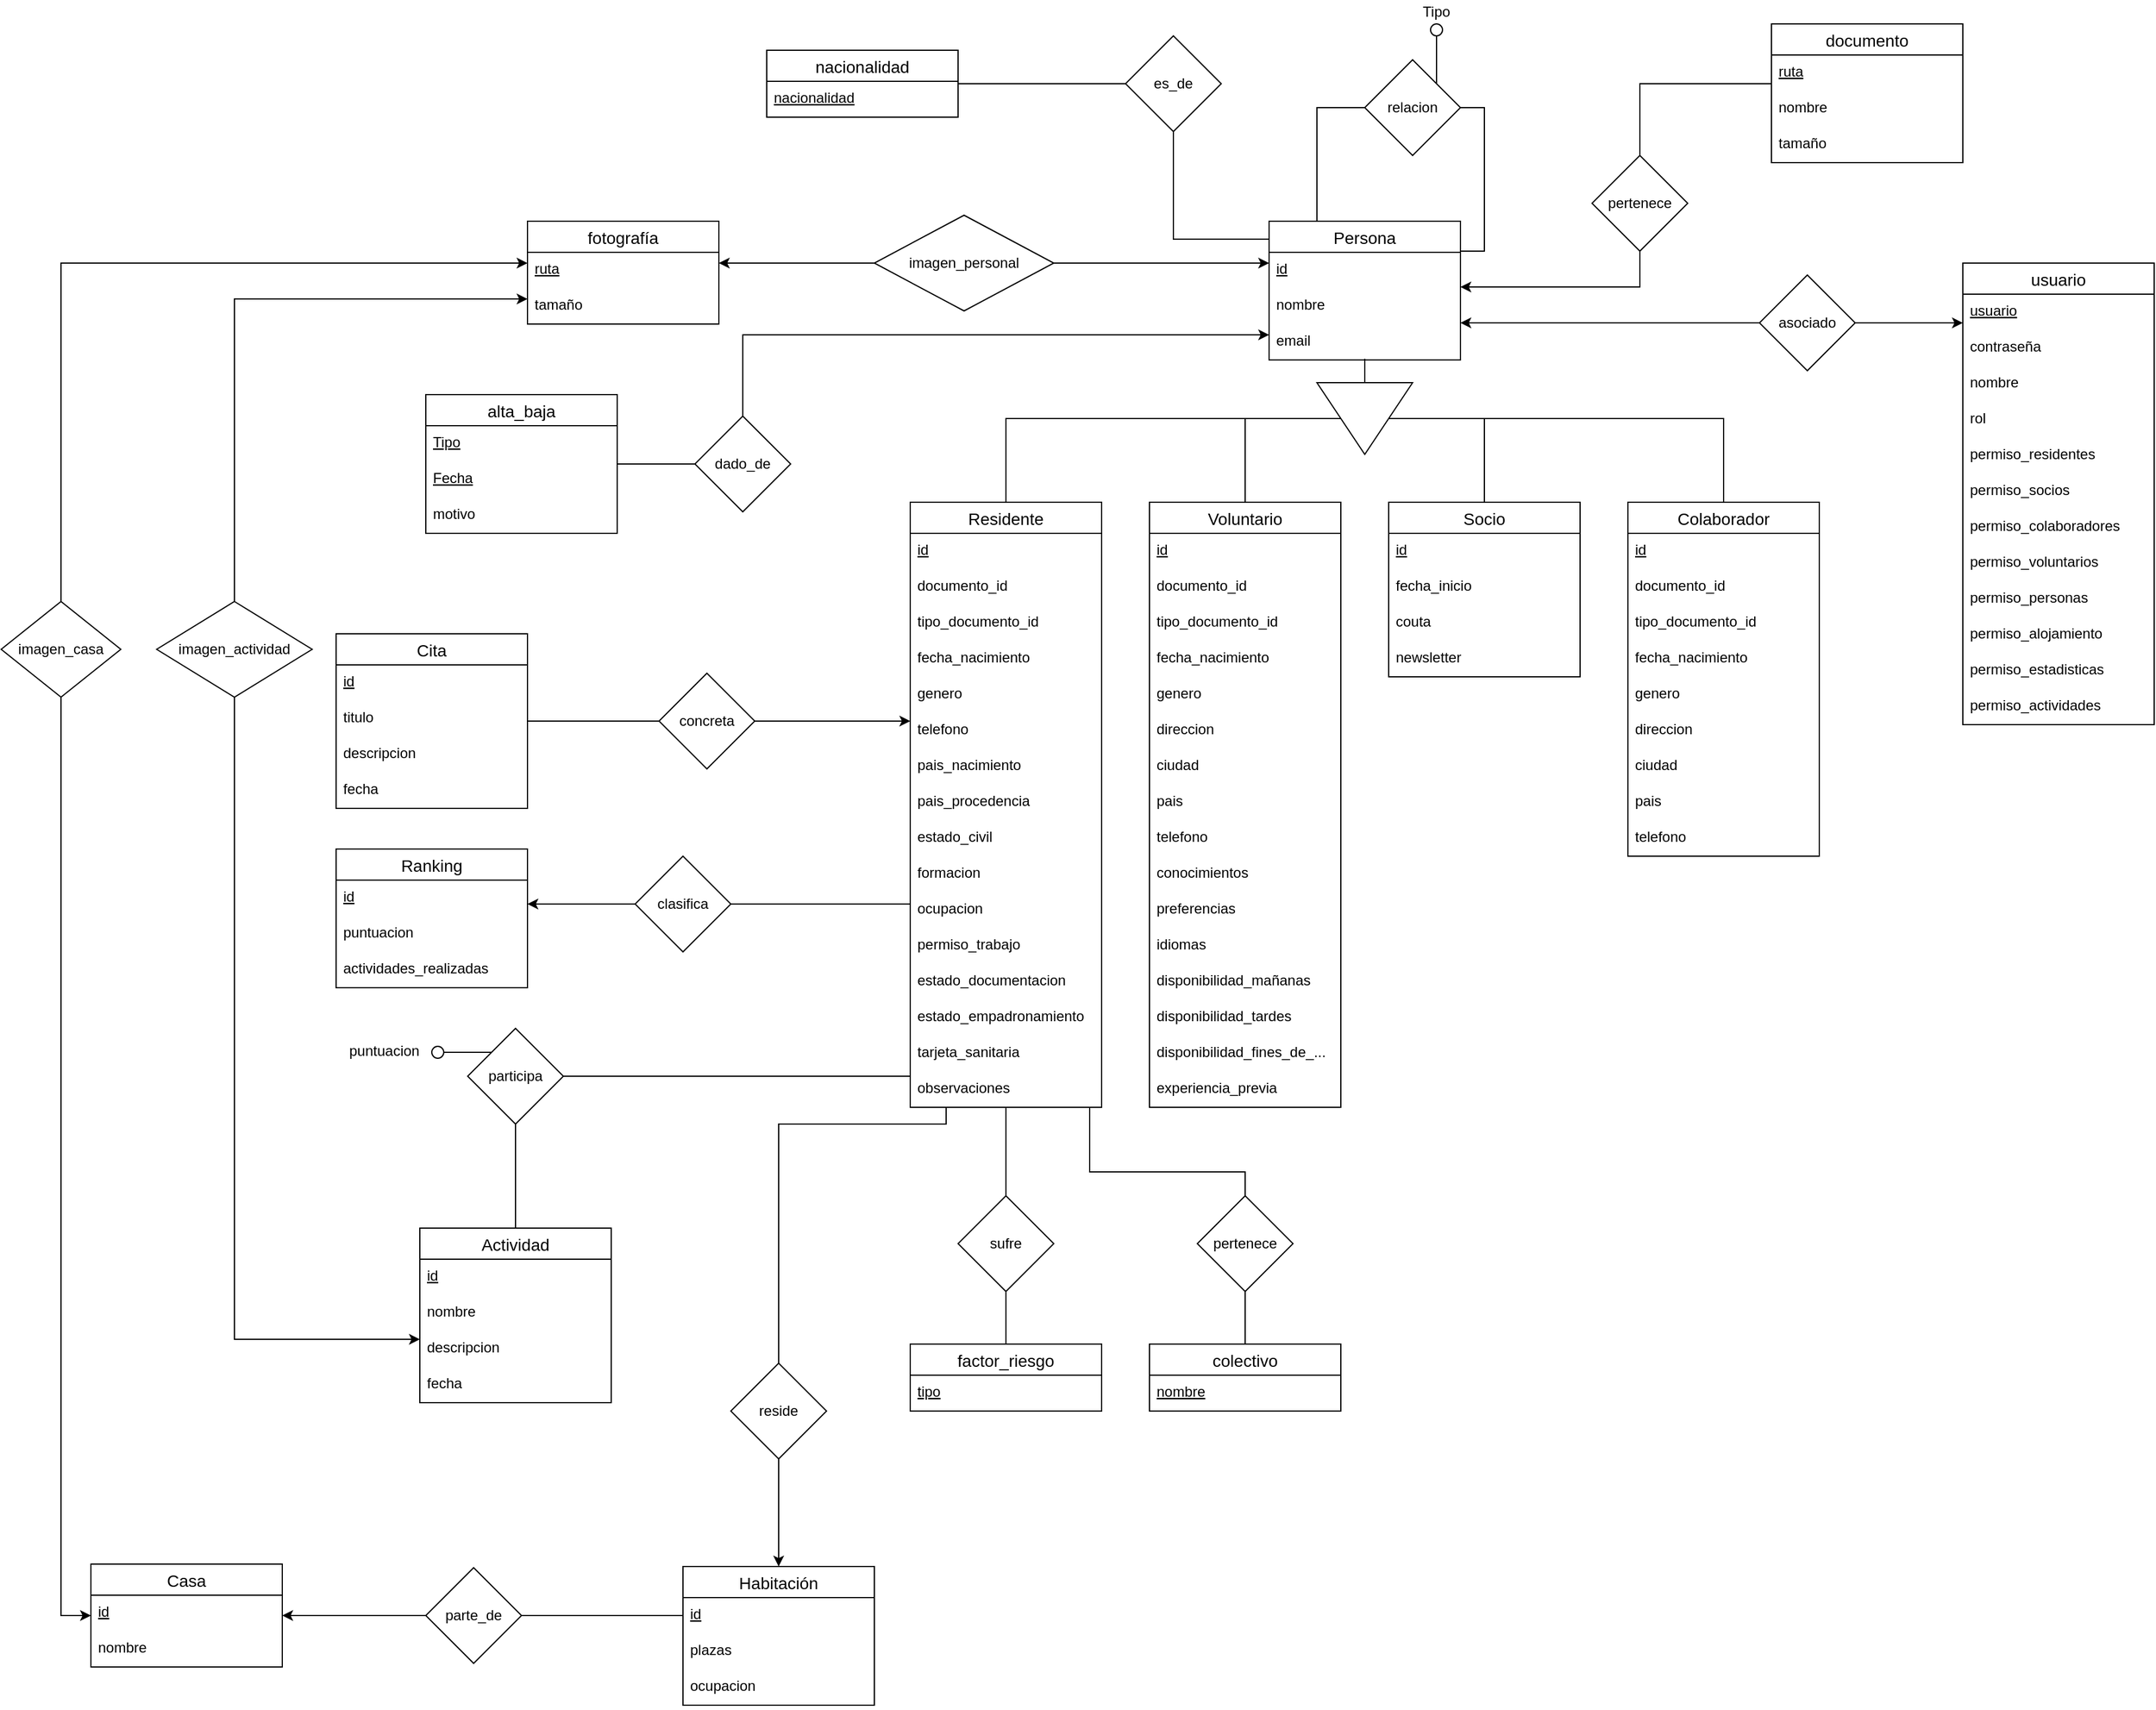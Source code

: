 <mxfile>
    <diagram id="R2lEEEUBdFMjLlhIrx00" name="Page-1">
        <mxGraphModel dx="1670" dy="1648" grid="1" gridSize="10" guides="1" tooltips="1" connect="1" arrows="1" fold="1" page="1" pageScale="1" pageWidth="850" pageHeight="1100" math="0" shadow="0" extFonts="Permanent Marker^https://fonts.googleapis.com/css?family=Permanent+Marker">
            <root>
                <mxCell id="0"/>
                <mxCell id="1" parent="0"/>
                <mxCell id="RTzOuYfyrBg2ibAIZVm3-22" style="edgeStyle=orthogonalEdgeStyle;rounded=0;orthogonalLoop=1;jettySize=auto;html=1;endArrow=none;endFill=0;startArrow=classic;startFill=1;" parent="1" source="FFf9qLooeu-6CMNKy_Iy-1" target="RTzOuYfyrBg2ibAIZVm3-21" edge="1">
                    <mxGeometry relative="1" as="geometry">
                        <Array as="points">
                            <mxPoint x="660" y="190"/>
                            <mxPoint x="660" y="190"/>
                        </Array>
                    </mxGeometry>
                </mxCell>
                <mxCell id="FFf9qLooeu-6CMNKy_Iy-1" value="Persona" style="swimlane;fontStyle=0;childLayout=stackLayout;horizontal=1;startSize=26;horizontalStack=0;resizeParent=1;resizeParentMax=0;resizeLast=0;collapsible=1;marginBottom=0;align=center;fontSize=14;" parent="1" vertex="1">
                    <mxGeometry x="400" y="105" width="160" height="116" as="geometry"/>
                </mxCell>
                <mxCell id="FFf9qLooeu-6CMNKy_Iy-3" value="id" style="text;strokeColor=none;fillColor=none;spacingLeft=4;spacingRight=4;overflow=hidden;rotatable=0;points=[[0,0.5],[1,0.5]];portConstraint=eastwest;fontSize=12;fontStyle=4" parent="FFf9qLooeu-6CMNKy_Iy-1" vertex="1">
                    <mxGeometry y="26" width="160" height="30" as="geometry"/>
                </mxCell>
                <mxCell id="FFf9qLooeu-6CMNKy_Iy-4" value="nombre" style="text;strokeColor=none;fillColor=none;spacingLeft=4;spacingRight=4;overflow=hidden;rotatable=0;points=[[0,0.5],[1,0.5]];portConstraint=eastwest;fontSize=12;" parent="FFf9qLooeu-6CMNKy_Iy-1" vertex="1">
                    <mxGeometry y="56" width="160" height="30" as="geometry"/>
                </mxCell>
                <mxCell id="O4gCh91EaSXW-Slrrqmf-2" value="email" style="text;strokeColor=none;fillColor=none;spacingLeft=4;spacingRight=4;overflow=hidden;rotatable=0;points=[[0,0.5],[1,0.5]];portConstraint=eastwest;fontSize=12;" parent="FFf9qLooeu-6CMNKy_Iy-1" vertex="1">
                    <mxGeometry y="86" width="160" height="30" as="geometry"/>
                </mxCell>
                <mxCell id="FFf9qLooeu-6CMNKy_Iy-5" value="Voluntario" style="swimlane;fontStyle=0;childLayout=stackLayout;horizontal=1;startSize=26;horizontalStack=0;resizeParent=1;resizeParentMax=0;resizeLast=0;collapsible=1;marginBottom=0;align=center;fontSize=14;" parent="1" vertex="1">
                    <mxGeometry x="300" y="340" width="160" height="506" as="geometry"/>
                </mxCell>
                <mxCell id="FFf9qLooeu-6CMNKy_Iy-6" value="id" style="text;strokeColor=none;fillColor=none;spacingLeft=4;spacingRight=4;overflow=hidden;rotatable=0;points=[[0,0.5],[1,0.5]];portConstraint=eastwest;fontSize=12;fontStyle=4" parent="FFf9qLooeu-6CMNKy_Iy-5" vertex="1">
                    <mxGeometry y="26" width="160" height="30" as="geometry"/>
                </mxCell>
                <mxCell id="FFf9qLooeu-6CMNKy_Iy-7" value="documento_id" style="text;strokeColor=none;fillColor=none;spacingLeft=4;spacingRight=4;overflow=hidden;rotatable=0;points=[[0,0.5],[1,0.5]];portConstraint=eastwest;fontSize=12;" parent="FFf9qLooeu-6CMNKy_Iy-5" vertex="1">
                    <mxGeometry y="56" width="160" height="30" as="geometry"/>
                </mxCell>
                <mxCell id="O4gCh91EaSXW-Slrrqmf-4" value="tipo_documento_id" style="text;strokeColor=none;fillColor=none;spacingLeft=4;spacingRight=4;overflow=hidden;rotatable=0;points=[[0,0.5],[1,0.5]];portConstraint=eastwest;fontSize=12;" parent="FFf9qLooeu-6CMNKy_Iy-5" vertex="1">
                    <mxGeometry y="86" width="160" height="30" as="geometry"/>
                </mxCell>
                <mxCell id="O4gCh91EaSXW-Slrrqmf-84" value="fecha_nacimiento" style="text;strokeColor=none;fillColor=none;spacingLeft=4;spacingRight=4;overflow=hidden;rotatable=0;points=[[0,0.5],[1,0.5]];portConstraint=eastwest;fontSize=12;" parent="FFf9qLooeu-6CMNKy_Iy-5" vertex="1">
                    <mxGeometry y="116" width="160" height="30" as="geometry"/>
                </mxCell>
                <mxCell id="O4gCh91EaSXW-Slrrqmf-85" value="genero" style="text;strokeColor=none;fillColor=none;spacingLeft=4;spacingRight=4;overflow=hidden;rotatable=0;points=[[0,0.5],[1,0.5]];portConstraint=eastwest;fontSize=12;" parent="FFf9qLooeu-6CMNKy_Iy-5" vertex="1">
                    <mxGeometry y="146" width="160" height="30" as="geometry"/>
                </mxCell>
                <mxCell id="O4gCh91EaSXW-Slrrqmf-92" value="direccion" style="text;strokeColor=none;fillColor=none;spacingLeft=4;spacingRight=4;overflow=hidden;rotatable=0;points=[[0,0.5],[1,0.5]];portConstraint=eastwest;fontSize=12;" parent="FFf9qLooeu-6CMNKy_Iy-5" vertex="1">
                    <mxGeometry y="176" width="160" height="30" as="geometry"/>
                </mxCell>
                <mxCell id="O4gCh91EaSXW-Slrrqmf-93" value="ciudad" style="text;strokeColor=none;fillColor=none;spacingLeft=4;spacingRight=4;overflow=hidden;rotatable=0;points=[[0,0.5],[1,0.5]];portConstraint=eastwest;fontSize=12;" parent="FFf9qLooeu-6CMNKy_Iy-5" vertex="1">
                    <mxGeometry y="206" width="160" height="30" as="geometry"/>
                </mxCell>
                <mxCell id="O4gCh91EaSXW-Slrrqmf-94" value="pais" style="text;strokeColor=none;fillColor=none;spacingLeft=4;spacingRight=4;overflow=hidden;rotatable=0;points=[[0,0.5],[1,0.5]];portConstraint=eastwest;fontSize=12;" parent="FFf9qLooeu-6CMNKy_Iy-5" vertex="1">
                    <mxGeometry y="236" width="160" height="30" as="geometry"/>
                </mxCell>
                <mxCell id="O4gCh91EaSXW-Slrrqmf-96" value="telefono" style="text;strokeColor=none;fillColor=none;spacingLeft=4;spacingRight=4;overflow=hidden;rotatable=0;points=[[0,0.5],[1,0.5]];portConstraint=eastwest;fontSize=12;" parent="FFf9qLooeu-6CMNKy_Iy-5" vertex="1">
                    <mxGeometry y="266" width="160" height="30" as="geometry"/>
                </mxCell>
                <mxCell id="O4gCh91EaSXW-Slrrqmf-97" value="conocimientos" style="text;strokeColor=none;fillColor=none;spacingLeft=4;spacingRight=4;overflow=hidden;rotatable=0;points=[[0,0.5],[1,0.5]];portConstraint=eastwest;fontSize=12;" parent="FFf9qLooeu-6CMNKy_Iy-5" vertex="1">
                    <mxGeometry y="296" width="160" height="30" as="geometry"/>
                </mxCell>
                <mxCell id="O4gCh91EaSXW-Slrrqmf-98" value="preferencias" style="text;strokeColor=none;fillColor=none;spacingLeft=4;spacingRight=4;overflow=hidden;rotatable=0;points=[[0,0.5],[1,0.5]];portConstraint=eastwest;fontSize=12;" parent="FFf9qLooeu-6CMNKy_Iy-5" vertex="1">
                    <mxGeometry y="326" width="160" height="30" as="geometry"/>
                </mxCell>
                <mxCell id="O4gCh91EaSXW-Slrrqmf-99" value="idiomas" style="text;strokeColor=none;fillColor=none;spacingLeft=4;spacingRight=4;overflow=hidden;rotatable=0;points=[[0,0.5],[1,0.5]];portConstraint=eastwest;fontSize=12;" parent="FFf9qLooeu-6CMNKy_Iy-5" vertex="1">
                    <mxGeometry y="356" width="160" height="30" as="geometry"/>
                </mxCell>
                <mxCell id="O4gCh91EaSXW-Slrrqmf-100" value="disponibilidad_mañanas" style="text;strokeColor=none;fillColor=none;spacingLeft=4;spacingRight=4;overflow=hidden;rotatable=0;points=[[0,0.5],[1,0.5]];portConstraint=eastwest;fontSize=12;" parent="FFf9qLooeu-6CMNKy_Iy-5" vertex="1">
                    <mxGeometry y="386" width="160" height="30" as="geometry"/>
                </mxCell>
                <mxCell id="O4gCh91EaSXW-Slrrqmf-102" value="disponibilidad_tardes" style="text;strokeColor=none;fillColor=none;spacingLeft=4;spacingRight=4;overflow=hidden;rotatable=0;points=[[0,0.5],[1,0.5]];portConstraint=eastwest;fontSize=12;" parent="FFf9qLooeu-6CMNKy_Iy-5" vertex="1">
                    <mxGeometry y="416" width="160" height="30" as="geometry"/>
                </mxCell>
                <mxCell id="O4gCh91EaSXW-Slrrqmf-103" value="disponibilidad_fines_de_..." style="text;strokeColor=none;fillColor=none;spacingLeft=4;spacingRight=4;overflow=hidden;rotatable=0;points=[[0,0.5],[1,0.5]];portConstraint=eastwest;fontSize=12;" parent="FFf9qLooeu-6CMNKy_Iy-5" vertex="1">
                    <mxGeometry y="446" width="160" height="30" as="geometry"/>
                </mxCell>
                <mxCell id="O4gCh91EaSXW-Slrrqmf-114" value="experiencia_previa" style="text;strokeColor=none;fillColor=none;spacingLeft=4;spacingRight=4;overflow=hidden;rotatable=0;points=[[0,0.5],[1,0.5]];portConstraint=eastwest;fontSize=12;" parent="FFf9qLooeu-6CMNKy_Iy-5" vertex="1">
                    <mxGeometry y="476" width="160" height="30" as="geometry"/>
                </mxCell>
                <mxCell id="FFf9qLooeu-6CMNKy_Iy-8" value="Socio" style="swimlane;fontStyle=0;childLayout=stackLayout;horizontal=1;startSize=26;horizontalStack=0;resizeParent=1;resizeParentMax=0;resizeLast=0;collapsible=1;marginBottom=0;align=center;fontSize=14;" parent="1" vertex="1">
                    <mxGeometry x="500" y="340" width="160" height="146" as="geometry"/>
                </mxCell>
                <mxCell id="FFf9qLooeu-6CMNKy_Iy-10" value="id" style="text;strokeColor=none;fillColor=none;spacingLeft=4;spacingRight=4;overflow=hidden;rotatable=0;points=[[0,0.5],[1,0.5]];portConstraint=eastwest;fontSize=12;fontStyle=4" parent="FFf9qLooeu-6CMNKy_Iy-8" vertex="1">
                    <mxGeometry y="26" width="160" height="30" as="geometry"/>
                </mxCell>
                <mxCell id="O4gCh91EaSXW-Slrrqmf-115" value="fecha_inicio" style="text;strokeColor=none;fillColor=none;spacingLeft=4;spacingRight=4;overflow=hidden;rotatable=0;points=[[0,0.5],[1,0.5]];portConstraint=eastwest;fontSize=12;" parent="FFf9qLooeu-6CMNKy_Iy-8" vertex="1">
                    <mxGeometry y="56" width="160" height="30" as="geometry"/>
                </mxCell>
                <mxCell id="O4gCh91EaSXW-Slrrqmf-116" value="couta" style="text;strokeColor=none;fillColor=none;spacingLeft=4;spacingRight=4;overflow=hidden;rotatable=0;points=[[0,0.5],[1,0.5]];portConstraint=eastwest;fontSize=12;" parent="FFf9qLooeu-6CMNKy_Iy-8" vertex="1">
                    <mxGeometry y="86" width="160" height="30" as="geometry"/>
                </mxCell>
                <mxCell id="O4gCh91EaSXW-Slrrqmf-117" value="newsletter" style="text;strokeColor=none;fillColor=none;spacingLeft=4;spacingRight=4;overflow=hidden;rotatable=0;points=[[0,0.5],[1,0.5]];portConstraint=eastwest;fontSize=12;" parent="FFf9qLooeu-6CMNKy_Iy-8" vertex="1">
                    <mxGeometry y="116" width="160" height="30" as="geometry"/>
                </mxCell>
                <mxCell id="FFf9qLooeu-6CMNKy_Iy-11" value="Colaborador" style="swimlane;fontStyle=0;childLayout=stackLayout;horizontal=1;startSize=26;horizontalStack=0;resizeParent=1;resizeParentMax=0;resizeLast=0;collapsible=1;marginBottom=0;align=center;fontSize=14;" parent="1" vertex="1">
                    <mxGeometry x="700" y="340" width="160" height="296" as="geometry"/>
                </mxCell>
                <mxCell id="FFf9qLooeu-6CMNKy_Iy-13" value="id" style="text;strokeColor=none;fillColor=none;spacingLeft=4;spacingRight=4;overflow=hidden;rotatable=0;points=[[0,0.5],[1,0.5]];portConstraint=eastwest;fontSize=12;fontStyle=4" parent="FFf9qLooeu-6CMNKy_Iy-11" vertex="1">
                    <mxGeometry y="26" width="160" height="30" as="geometry"/>
                </mxCell>
                <mxCell id="O4gCh91EaSXW-Slrrqmf-7" value="documento_id" style="text;strokeColor=none;fillColor=none;spacingLeft=4;spacingRight=4;overflow=hidden;rotatable=0;points=[[0,0.5],[1,0.5]];portConstraint=eastwest;fontSize=12;" parent="FFf9qLooeu-6CMNKy_Iy-11" vertex="1">
                    <mxGeometry y="56" width="160" height="30" as="geometry"/>
                </mxCell>
                <mxCell id="O4gCh91EaSXW-Slrrqmf-8" value="tipo_documento_id" style="text;strokeColor=none;fillColor=none;spacingLeft=4;spacingRight=4;overflow=hidden;rotatable=0;points=[[0,0.5],[1,0.5]];portConstraint=eastwest;fontSize=12;" parent="FFf9qLooeu-6CMNKy_Iy-11" vertex="1">
                    <mxGeometry y="86" width="160" height="30" as="geometry"/>
                </mxCell>
                <mxCell id="O4gCh91EaSXW-Slrrqmf-121" value="fecha_nacimiento" style="text;strokeColor=none;fillColor=none;spacingLeft=4;spacingRight=4;overflow=hidden;rotatable=0;points=[[0,0.5],[1,0.5]];portConstraint=eastwest;fontSize=12;" parent="FFf9qLooeu-6CMNKy_Iy-11" vertex="1">
                    <mxGeometry y="116" width="160" height="30" as="geometry"/>
                </mxCell>
                <mxCell id="O4gCh91EaSXW-Slrrqmf-122" value="genero" style="text;strokeColor=none;fillColor=none;spacingLeft=4;spacingRight=4;overflow=hidden;rotatable=0;points=[[0,0.5],[1,0.5]];portConstraint=eastwest;fontSize=12;" parent="FFf9qLooeu-6CMNKy_Iy-11" vertex="1">
                    <mxGeometry y="146" width="160" height="30" as="geometry"/>
                </mxCell>
                <mxCell id="O4gCh91EaSXW-Slrrqmf-123" value="direccion" style="text;strokeColor=none;fillColor=none;spacingLeft=4;spacingRight=4;overflow=hidden;rotatable=0;points=[[0,0.5],[1,0.5]];portConstraint=eastwest;fontSize=12;" parent="FFf9qLooeu-6CMNKy_Iy-11" vertex="1">
                    <mxGeometry y="176" width="160" height="30" as="geometry"/>
                </mxCell>
                <mxCell id="O4gCh91EaSXW-Slrrqmf-124" value="ciudad" style="text;strokeColor=none;fillColor=none;spacingLeft=4;spacingRight=4;overflow=hidden;rotatable=0;points=[[0,0.5],[1,0.5]];portConstraint=eastwest;fontSize=12;" parent="FFf9qLooeu-6CMNKy_Iy-11" vertex="1">
                    <mxGeometry y="206" width="160" height="30" as="geometry"/>
                </mxCell>
                <mxCell id="O4gCh91EaSXW-Slrrqmf-125" value="pais" style="text;strokeColor=none;fillColor=none;spacingLeft=4;spacingRight=4;overflow=hidden;rotatable=0;points=[[0,0.5],[1,0.5]];portConstraint=eastwest;fontSize=12;" parent="FFf9qLooeu-6CMNKy_Iy-11" vertex="1">
                    <mxGeometry y="236" width="160" height="30" as="geometry"/>
                </mxCell>
                <mxCell id="O4gCh91EaSXW-Slrrqmf-127" value="telefono" style="text;strokeColor=none;fillColor=none;spacingLeft=4;spacingRight=4;overflow=hidden;rotatable=0;points=[[0,0.5],[1,0.5]];portConstraint=eastwest;fontSize=12;" parent="FFf9qLooeu-6CMNKy_Iy-11" vertex="1">
                    <mxGeometry y="266" width="160" height="30" as="geometry"/>
                </mxCell>
                <mxCell id="8" style="edgeStyle=orthogonalEdgeStyle;rounded=0;orthogonalLoop=1;jettySize=auto;html=1;endArrow=none;endFill=0;" parent="1" source="FFf9qLooeu-6CMNKy_Iy-14" target="7" edge="1">
                    <mxGeometry relative="1" as="geometry"/>
                </mxCell>
                <mxCell id="FFf9qLooeu-6CMNKy_Iy-14" value="Residente" style="swimlane;fontStyle=0;childLayout=stackLayout;horizontal=1;startSize=26;horizontalStack=0;resizeParent=1;resizeParentMax=0;resizeLast=0;collapsible=1;marginBottom=0;align=center;fontSize=14;" parent="1" vertex="1">
                    <mxGeometry x="100" y="340" width="160" height="506" as="geometry"/>
                </mxCell>
                <mxCell id="FFf9qLooeu-6CMNKy_Iy-15" value="id" style="text;strokeColor=none;fillColor=none;spacingLeft=4;spacingRight=4;overflow=hidden;rotatable=0;points=[[0,0.5],[1,0.5]];portConstraint=eastwest;fontSize=12;fontStyle=4" parent="FFf9qLooeu-6CMNKy_Iy-14" vertex="1">
                    <mxGeometry y="26" width="160" height="30" as="geometry"/>
                </mxCell>
                <mxCell id="FFf9qLooeu-6CMNKy_Iy-16" value="documento_id" style="text;strokeColor=none;fillColor=none;spacingLeft=4;spacingRight=4;overflow=hidden;rotatable=0;points=[[0,0.5],[1,0.5]];portConstraint=eastwest;fontSize=12;" parent="FFf9qLooeu-6CMNKy_Iy-14" vertex="1">
                    <mxGeometry y="56" width="160" height="30" as="geometry"/>
                </mxCell>
                <mxCell id="O4gCh91EaSXW-Slrrqmf-3" value="tipo_documento_id" style="text;strokeColor=none;fillColor=none;spacingLeft=4;spacingRight=4;overflow=hidden;rotatable=0;points=[[0,0.5],[1,0.5]];portConstraint=eastwest;fontSize=12;" parent="FFf9qLooeu-6CMNKy_Iy-14" vertex="1">
                    <mxGeometry y="86" width="160" height="30" as="geometry"/>
                </mxCell>
                <mxCell id="O4gCh91EaSXW-Slrrqmf-9" value="fecha_nacimiento" style="text;strokeColor=none;fillColor=none;spacingLeft=4;spacingRight=4;overflow=hidden;rotatable=0;points=[[0,0.5],[1,0.5]];portConstraint=eastwest;fontSize=12;" parent="FFf9qLooeu-6CMNKy_Iy-14" vertex="1">
                    <mxGeometry y="116" width="160" height="30" as="geometry"/>
                </mxCell>
                <mxCell id="O4gCh91EaSXW-Slrrqmf-10" value="genero" style="text;strokeColor=none;fillColor=none;spacingLeft=4;spacingRight=4;overflow=hidden;rotatable=0;points=[[0,0.5],[1,0.5]];portConstraint=eastwest;fontSize=12;" parent="FFf9qLooeu-6CMNKy_Iy-14" vertex="1">
                    <mxGeometry y="146" width="160" height="30" as="geometry"/>
                </mxCell>
                <mxCell id="O4gCh91EaSXW-Slrrqmf-11" value="telefono" style="text;strokeColor=none;fillColor=none;spacingLeft=4;spacingRight=4;overflow=hidden;rotatable=0;points=[[0,0.5],[1,0.5]];portConstraint=eastwest;fontSize=12;" parent="FFf9qLooeu-6CMNKy_Iy-14" vertex="1">
                    <mxGeometry y="176" width="160" height="30" as="geometry"/>
                </mxCell>
                <mxCell id="O4gCh91EaSXW-Slrrqmf-21" value="pais_nacimiento" style="text;strokeColor=none;fillColor=none;spacingLeft=4;spacingRight=4;overflow=hidden;rotatable=0;points=[[0,0.5],[1,0.5]];portConstraint=eastwest;fontSize=12;" parent="FFf9qLooeu-6CMNKy_Iy-14" vertex="1">
                    <mxGeometry y="206" width="160" height="30" as="geometry"/>
                </mxCell>
                <mxCell id="O4gCh91EaSXW-Slrrqmf-22" value="pais_procedencia" style="text;strokeColor=none;fillColor=none;spacingLeft=4;spacingRight=4;overflow=hidden;rotatable=0;points=[[0,0.5],[1,0.5]];portConstraint=eastwest;fontSize=12;" parent="FFf9qLooeu-6CMNKy_Iy-14" vertex="1">
                    <mxGeometry y="236" width="160" height="30" as="geometry"/>
                </mxCell>
                <mxCell id="O4gCh91EaSXW-Slrrqmf-31" value="estado_civil" style="text;strokeColor=none;fillColor=none;spacingLeft=4;spacingRight=4;overflow=hidden;rotatable=0;points=[[0,0.5],[1,0.5]];portConstraint=eastwest;fontSize=12;" parent="FFf9qLooeu-6CMNKy_Iy-14" vertex="1">
                    <mxGeometry y="266" width="160" height="30" as="geometry"/>
                </mxCell>
                <mxCell id="O4gCh91EaSXW-Slrrqmf-35" value="formacion" style="text;strokeColor=none;fillColor=none;spacingLeft=4;spacingRight=4;overflow=hidden;rotatable=0;points=[[0,0.5],[1,0.5]];portConstraint=eastwest;fontSize=12;" parent="FFf9qLooeu-6CMNKy_Iy-14" vertex="1">
                    <mxGeometry y="296" width="160" height="30" as="geometry"/>
                </mxCell>
                <mxCell id="O4gCh91EaSXW-Slrrqmf-36" value="ocupacion" style="text;strokeColor=none;fillColor=none;spacingLeft=4;spacingRight=4;overflow=hidden;rotatable=0;points=[[0,0.5],[1,0.5]];portConstraint=eastwest;fontSize=12;" parent="FFf9qLooeu-6CMNKy_Iy-14" vertex="1">
                    <mxGeometry y="326" width="160" height="30" as="geometry"/>
                </mxCell>
                <mxCell id="O4gCh91EaSXW-Slrrqmf-53" value="permiso_trabajo" style="text;strokeColor=none;fillColor=none;spacingLeft=4;spacingRight=4;overflow=hidden;rotatable=0;points=[[0,0.5],[1,0.5]];portConstraint=eastwest;fontSize=12;" parent="FFf9qLooeu-6CMNKy_Iy-14" vertex="1">
                    <mxGeometry y="356" width="160" height="30" as="geometry"/>
                </mxCell>
                <mxCell id="O4gCh91EaSXW-Slrrqmf-70" value="estado_documentacion" style="text;strokeColor=none;fillColor=none;spacingLeft=4;spacingRight=4;overflow=hidden;rotatable=0;points=[[0,0.5],[1,0.5]];portConstraint=eastwest;fontSize=12;" parent="FFf9qLooeu-6CMNKy_Iy-14" vertex="1">
                    <mxGeometry y="386" width="160" height="30" as="geometry"/>
                </mxCell>
                <mxCell id="O4gCh91EaSXW-Slrrqmf-71" value="estado_empadronamiento" style="text;strokeColor=none;fillColor=none;spacingLeft=4;spacingRight=4;overflow=hidden;rotatable=0;points=[[0,0.5],[1,0.5]];portConstraint=eastwest;fontSize=12;" parent="FFf9qLooeu-6CMNKy_Iy-14" vertex="1">
                    <mxGeometry y="416" width="160" height="30" as="geometry"/>
                </mxCell>
                <mxCell id="O4gCh91EaSXW-Slrrqmf-72" value="tarjeta_sanitaria" style="text;strokeColor=none;fillColor=none;spacingLeft=4;spacingRight=4;overflow=hidden;rotatable=0;points=[[0,0.5],[1,0.5]];portConstraint=eastwest;fontSize=12;" parent="FFf9qLooeu-6CMNKy_Iy-14" vertex="1">
                    <mxGeometry y="446" width="160" height="30" as="geometry"/>
                </mxCell>
                <mxCell id="O4gCh91EaSXW-Slrrqmf-76" value="observaciones" style="text;strokeColor=none;fillColor=none;spacingLeft=4;spacingRight=4;overflow=hidden;rotatable=0;points=[[0,0.5],[1,0.5]];portConstraint=eastwest;fontSize=12;" parent="FFf9qLooeu-6CMNKy_Iy-14" vertex="1">
                    <mxGeometry y="476" width="160" height="30" as="geometry"/>
                </mxCell>
                <mxCell id="FFf9qLooeu-6CMNKy_Iy-19" style="edgeStyle=orthogonalEdgeStyle;rounded=0;orthogonalLoop=1;jettySize=auto;html=1;endArrow=none;endFill=0;" parent="1" source="FFf9qLooeu-6CMNKy_Iy-17" target="FFf9qLooeu-6CMNKy_Iy-1" edge="1">
                    <mxGeometry relative="1" as="geometry"/>
                </mxCell>
                <mxCell id="FFf9qLooeu-6CMNKy_Iy-20" style="edgeStyle=orthogonalEdgeStyle;rounded=0;orthogonalLoop=1;jettySize=auto;html=1;endArrow=none;endFill=0;" parent="1" source="FFf9qLooeu-6CMNKy_Iy-17" target="FFf9qLooeu-6CMNKy_Iy-14" edge="1">
                    <mxGeometry relative="1" as="geometry"/>
                </mxCell>
                <mxCell id="FFf9qLooeu-6CMNKy_Iy-21" style="edgeStyle=orthogonalEdgeStyle;rounded=0;orthogonalLoop=1;jettySize=auto;html=1;endArrow=none;endFill=0;" parent="1" source="FFf9qLooeu-6CMNKy_Iy-17" target="FFf9qLooeu-6CMNKy_Iy-5" edge="1">
                    <mxGeometry relative="1" as="geometry">
                        <Array as="points">
                            <mxPoint x="380" y="270"/>
                        </Array>
                    </mxGeometry>
                </mxCell>
                <mxCell id="FFf9qLooeu-6CMNKy_Iy-22" style="edgeStyle=orthogonalEdgeStyle;rounded=0;orthogonalLoop=1;jettySize=auto;html=1;endArrow=none;endFill=0;" parent="1" source="FFf9qLooeu-6CMNKy_Iy-17" target="FFf9qLooeu-6CMNKy_Iy-8" edge="1">
                    <mxGeometry relative="1" as="geometry">
                        <Array as="points">
                            <mxPoint x="580" y="270"/>
                        </Array>
                    </mxGeometry>
                </mxCell>
                <mxCell id="FFf9qLooeu-6CMNKy_Iy-23" style="edgeStyle=orthogonalEdgeStyle;rounded=0;orthogonalLoop=1;jettySize=auto;html=1;endArrow=none;endFill=0;" parent="1" source="FFf9qLooeu-6CMNKy_Iy-17" target="FFf9qLooeu-6CMNKy_Iy-11" edge="1">
                    <mxGeometry relative="1" as="geometry"/>
                </mxCell>
                <mxCell id="FFf9qLooeu-6CMNKy_Iy-17" value="" style="triangle;whiteSpace=wrap;html=1;rotation=90;" parent="1" vertex="1">
                    <mxGeometry x="450" y="230" width="60" height="80" as="geometry"/>
                </mxCell>
                <mxCell id="FFf9qLooeu-6CMNKy_Iy-28" style="edgeStyle=orthogonalEdgeStyle;rounded=0;orthogonalLoop=1;jettySize=auto;html=1;endArrow=none;endFill=0;" parent="1" source="FFf9qLooeu-6CMNKy_Iy-24" target="FFf9qLooeu-6CMNKy_Iy-27" edge="1">
                    <mxGeometry relative="1" as="geometry"/>
                </mxCell>
                <mxCell id="FFf9qLooeu-6CMNKy_Iy-24" value="alta_baja" style="swimlane;fontStyle=0;childLayout=stackLayout;horizontal=1;startSize=26;horizontalStack=0;resizeParent=1;resizeParentMax=0;resizeLast=0;collapsible=1;marginBottom=0;align=center;fontSize=14;" parent="1" vertex="1">
                    <mxGeometry x="-305" y="250" width="160" height="116" as="geometry"/>
                </mxCell>
                <mxCell id="FFf9qLooeu-6CMNKy_Iy-25" value="Tipo" style="text;strokeColor=none;fillColor=none;spacingLeft=4;spacingRight=4;overflow=hidden;rotatable=0;points=[[0,0.5],[1,0.5]];portConstraint=eastwest;fontSize=12;fontStyle=4" parent="FFf9qLooeu-6CMNKy_Iy-24" vertex="1">
                    <mxGeometry y="26" width="160" height="30" as="geometry"/>
                </mxCell>
                <mxCell id="FFf9qLooeu-6CMNKy_Iy-26" value="Fecha" style="text;strokeColor=none;fillColor=none;spacingLeft=4;spacingRight=4;overflow=hidden;rotatable=0;points=[[0,0.5],[1,0.5]];portConstraint=eastwest;fontSize=12;fontStyle=4" parent="FFf9qLooeu-6CMNKy_Iy-24" vertex="1">
                    <mxGeometry y="56" width="160" height="30" as="geometry"/>
                </mxCell>
                <mxCell id="O4gCh91EaSXW-Slrrqmf-30" value="motivo" style="text;strokeColor=none;fillColor=none;spacingLeft=4;spacingRight=4;overflow=hidden;rotatable=0;points=[[0,0.5],[1,0.5]];portConstraint=eastwest;fontSize=12;" parent="FFf9qLooeu-6CMNKy_Iy-24" vertex="1">
                    <mxGeometry y="86" width="160" height="30" as="geometry"/>
                </mxCell>
                <mxCell id="FFf9qLooeu-6CMNKy_Iy-30" style="edgeStyle=orthogonalEdgeStyle;rounded=0;orthogonalLoop=1;jettySize=auto;html=1;endArrow=classic;endFill=1;" parent="1" source="FFf9qLooeu-6CMNKy_Iy-27" target="FFf9qLooeu-6CMNKy_Iy-1" edge="1">
                    <mxGeometry relative="1" as="geometry">
                        <mxPoint x="80" y="440" as="targetPoint"/>
                        <Array as="points">
                            <mxPoint x="-40" y="200"/>
                        </Array>
                    </mxGeometry>
                </mxCell>
                <mxCell id="FFf9qLooeu-6CMNKy_Iy-27" value="dado_de" style="rhombus;whiteSpace=wrap;html=1;" parent="1" vertex="1">
                    <mxGeometry x="-80" y="268" width="80" height="80" as="geometry"/>
                </mxCell>
                <mxCell id="FFf9qLooeu-6CMNKy_Iy-31" value="fotografía" style="swimlane;fontStyle=0;childLayout=stackLayout;horizontal=1;startSize=26;horizontalStack=0;resizeParent=1;resizeParentMax=0;resizeLast=0;collapsible=1;marginBottom=0;align=center;fontSize=14;" parent="1" vertex="1">
                    <mxGeometry x="-220" y="105" width="160" height="86" as="geometry"/>
                </mxCell>
                <mxCell id="FFf9qLooeu-6CMNKy_Iy-32" value="ruta" style="text;strokeColor=none;fillColor=none;spacingLeft=4;spacingRight=4;overflow=hidden;rotatable=0;points=[[0,0.5],[1,0.5]];portConstraint=eastwest;fontSize=12;fontStyle=4" parent="FFf9qLooeu-6CMNKy_Iy-31" vertex="1">
                    <mxGeometry y="26" width="160" height="30" as="geometry"/>
                </mxCell>
                <mxCell id="FFf9qLooeu-6CMNKy_Iy-35" value="tamaño" style="text;strokeColor=none;fillColor=none;spacingLeft=4;spacingRight=4;overflow=hidden;rotatable=0;points=[[0,0.5],[1,0.5]];portConstraint=eastwest;fontSize=12;" parent="FFf9qLooeu-6CMNKy_Iy-31" vertex="1">
                    <mxGeometry y="56" width="160" height="30" as="geometry"/>
                </mxCell>
                <mxCell id="FFf9qLooeu-6CMNKy_Iy-37" style="edgeStyle=orthogonalEdgeStyle;rounded=0;orthogonalLoop=1;jettySize=auto;html=1;endArrow=classic;endFill=1;" parent="1" source="FFf9qLooeu-6CMNKy_Iy-36" target="FFf9qLooeu-6CMNKy_Iy-1" edge="1">
                    <mxGeometry relative="1" as="geometry">
                        <Array as="points">
                            <mxPoint x="710" y="160"/>
                        </Array>
                    </mxGeometry>
                </mxCell>
                <mxCell id="FFf9qLooeu-6CMNKy_Iy-38" style="edgeStyle=orthogonalEdgeStyle;rounded=0;orthogonalLoop=1;jettySize=auto;html=1;endArrow=none;endFill=0;" parent="1" source="FFf9qLooeu-6CMNKy_Iy-36" target="Ze54EGar3hF_JNQqJty--6" edge="1">
                    <mxGeometry relative="1" as="geometry">
                        <Array as="points">
                            <mxPoint x="710" y="-10"/>
                        </Array>
                    </mxGeometry>
                </mxCell>
                <mxCell id="FFf9qLooeu-6CMNKy_Iy-36" value="pertenece" style="rhombus;whiteSpace=wrap;html=1;" parent="1" vertex="1">
                    <mxGeometry x="670" y="50" width="80" height="80" as="geometry"/>
                </mxCell>
                <mxCell id="FFf9qLooeu-6CMNKy_Iy-39" value="Cita" style="swimlane;fontStyle=0;childLayout=stackLayout;horizontal=1;startSize=26;horizontalStack=0;resizeParent=1;resizeParentMax=0;resizeLast=0;collapsible=1;marginBottom=0;align=center;fontSize=14;" parent="1" vertex="1">
                    <mxGeometry x="-380" y="450" width="160" height="146" as="geometry"/>
                </mxCell>
                <mxCell id="RTzOuYfyrBg2ibAIZVm3-7" value="id" style="text;strokeColor=none;fillColor=none;spacingLeft=4;spacingRight=4;overflow=hidden;rotatable=0;points=[[0,0.5],[1,0.5]];portConstraint=eastwest;fontSize=12;fontStyle=4" parent="FFf9qLooeu-6CMNKy_Iy-39" vertex="1">
                    <mxGeometry y="26" width="160" height="30" as="geometry"/>
                </mxCell>
                <mxCell id="FFf9qLooeu-6CMNKy_Iy-40" value="titulo" style="text;strokeColor=none;fillColor=none;spacingLeft=4;spacingRight=4;overflow=hidden;rotatable=0;points=[[0,0.5],[1,0.5]];portConstraint=eastwest;fontSize=12;" parent="FFf9qLooeu-6CMNKy_Iy-39" vertex="1">
                    <mxGeometry y="56" width="160" height="30" as="geometry"/>
                </mxCell>
                <mxCell id="O4gCh91EaSXW-Slrrqmf-128" value="descripcion" style="text;strokeColor=none;fillColor=none;spacingLeft=4;spacingRight=4;overflow=hidden;rotatable=0;points=[[0,0.5],[1,0.5]];portConstraint=eastwest;fontSize=12;" parent="FFf9qLooeu-6CMNKy_Iy-39" vertex="1">
                    <mxGeometry y="86" width="160" height="30" as="geometry"/>
                </mxCell>
                <mxCell id="FFf9qLooeu-6CMNKy_Iy-41" value="fecha" style="text;strokeColor=none;fillColor=none;spacingLeft=4;spacingRight=4;overflow=hidden;rotatable=0;points=[[0,0.5],[1,0.5]];portConstraint=eastwest;fontSize=12;" parent="FFf9qLooeu-6CMNKy_Iy-39" vertex="1">
                    <mxGeometry y="116" width="160" height="30" as="geometry"/>
                </mxCell>
                <mxCell id="FFf9qLooeu-6CMNKy_Iy-44" style="edgeStyle=orthogonalEdgeStyle;rounded=0;orthogonalLoop=1;jettySize=auto;html=1;endArrow=none;endFill=0;" parent="1" source="FFf9qLooeu-6CMNKy_Iy-43" target="FFf9qLooeu-6CMNKy_Iy-39" edge="1">
                    <mxGeometry relative="1" as="geometry"/>
                </mxCell>
                <mxCell id="FFf9qLooeu-6CMNKy_Iy-45" style="edgeStyle=orthogonalEdgeStyle;rounded=0;orthogonalLoop=1;jettySize=auto;html=1;endArrow=classic;endFill=1;" parent="1" source="FFf9qLooeu-6CMNKy_Iy-43" target="FFf9qLooeu-6CMNKy_Iy-14" edge="1">
                    <mxGeometry relative="1" as="geometry">
                        <Array as="points">
                            <mxPoint x="100" y="523"/>
                            <mxPoint x="100" y="523"/>
                        </Array>
                    </mxGeometry>
                </mxCell>
                <mxCell id="FFf9qLooeu-6CMNKy_Iy-43" value="concreta" style="rhombus;whiteSpace=wrap;html=1;" parent="1" vertex="1">
                    <mxGeometry x="-110" y="483" width="80" height="80" as="geometry"/>
                </mxCell>
                <mxCell id="FFf9qLooeu-6CMNKy_Iy-46" value="Habitación" style="swimlane;fontStyle=0;childLayout=stackLayout;horizontal=1;startSize=26;horizontalStack=0;resizeParent=1;resizeParentMax=0;resizeLast=0;collapsible=1;marginBottom=0;align=center;fontSize=14;" parent="1" vertex="1">
                    <mxGeometry x="-90" y="1230" width="160" height="116" as="geometry"/>
                </mxCell>
                <mxCell id="FFf9qLooeu-6CMNKy_Iy-47" value="id" style="text;strokeColor=none;fillColor=none;spacingLeft=4;spacingRight=4;overflow=hidden;rotatable=0;points=[[0,0.5],[1,0.5]];portConstraint=eastwest;fontSize=12;fontStyle=4" parent="FFf9qLooeu-6CMNKy_Iy-46" vertex="1">
                    <mxGeometry y="26" width="160" height="30" as="geometry"/>
                </mxCell>
                <mxCell id="FFf9qLooeu-6CMNKy_Iy-48" value="plazas" style="text;strokeColor=none;fillColor=none;spacingLeft=4;spacingRight=4;overflow=hidden;rotatable=0;points=[[0,0.5],[1,0.5]];portConstraint=eastwest;fontSize=12;" parent="FFf9qLooeu-6CMNKy_Iy-46" vertex="1">
                    <mxGeometry y="56" width="160" height="30" as="geometry"/>
                </mxCell>
                <mxCell id="FFf9qLooeu-6CMNKy_Iy-49" value="ocupacion" style="text;strokeColor=none;fillColor=none;spacingLeft=4;spacingRight=4;overflow=hidden;rotatable=0;points=[[0,0.5],[1,0.5]];portConstraint=eastwest;fontSize=12;" parent="FFf9qLooeu-6CMNKy_Iy-46" vertex="1">
                    <mxGeometry y="86" width="160" height="30" as="geometry"/>
                </mxCell>
                <mxCell id="nmJCja0T0oJo21-9fYm4-6" style="edgeStyle=orthogonalEdgeStyle;rounded=0;orthogonalLoop=1;jettySize=auto;html=1;entryX=0.5;entryY=1;entryDx=0;entryDy=0;startArrow=classic;startFill=1;endArrow=none;endFill=0;" parent="1" source="FFf9qLooeu-6CMNKy_Iy-50" target="nmJCja0T0oJo21-9fYm4-7" edge="1">
                    <mxGeometry relative="1" as="geometry">
                        <mxPoint x="-660" y="470" as="targetPoint"/>
                        <Array as="points">
                            <mxPoint x="-610" y="1271"/>
                        </Array>
                    </mxGeometry>
                </mxCell>
                <mxCell id="FFf9qLooeu-6CMNKy_Iy-50" value="Casa" style="swimlane;fontStyle=0;childLayout=stackLayout;horizontal=1;startSize=26;horizontalStack=0;resizeParent=1;resizeParentMax=0;resizeLast=0;collapsible=1;marginBottom=0;align=center;fontSize=14;" parent="1" vertex="1">
                    <mxGeometry x="-585" y="1228" width="160" height="86" as="geometry"/>
                </mxCell>
                <mxCell id="FFf9qLooeu-6CMNKy_Iy-51" value="id" style="text;strokeColor=none;fillColor=none;spacingLeft=4;spacingRight=4;overflow=hidden;rotatable=0;points=[[0,0.5],[1,0.5]];portConstraint=eastwest;fontSize=12;fontStyle=4" parent="FFf9qLooeu-6CMNKy_Iy-50" vertex="1">
                    <mxGeometry y="26" width="160" height="30" as="geometry"/>
                </mxCell>
                <mxCell id="FFf9qLooeu-6CMNKy_Iy-52" value="nombre" style="text;strokeColor=none;fillColor=none;spacingLeft=4;spacingRight=4;overflow=hidden;rotatable=0;points=[[0,0.5],[1,0.5]];portConstraint=eastwest;fontSize=12;" parent="FFf9qLooeu-6CMNKy_Iy-50" vertex="1">
                    <mxGeometry y="56" width="160" height="30" as="geometry"/>
                </mxCell>
                <mxCell id="FFf9qLooeu-6CMNKy_Iy-55" style="edgeStyle=orthogonalEdgeStyle;rounded=0;orthogonalLoop=1;jettySize=auto;html=1;endArrow=none;endFill=0;" parent="1" source="FFf9qLooeu-6CMNKy_Iy-54" target="FFf9qLooeu-6CMNKy_Iy-14" edge="1">
                    <mxGeometry relative="1" as="geometry">
                        <mxPoint x="50" y="1086" as="targetPoint"/>
                        <Array as="points">
                            <mxPoint x="-10" y="860"/>
                            <mxPoint x="130" y="860"/>
                        </Array>
                    </mxGeometry>
                </mxCell>
                <mxCell id="FFf9qLooeu-6CMNKy_Iy-56" style="edgeStyle=orthogonalEdgeStyle;rounded=0;orthogonalLoop=1;jettySize=auto;html=1;endArrow=classic;endFill=1;" parent="1" source="FFf9qLooeu-6CMNKy_Iy-54" target="FFf9qLooeu-6CMNKy_Iy-46" edge="1">
                    <mxGeometry relative="1" as="geometry"/>
                </mxCell>
                <mxCell id="FFf9qLooeu-6CMNKy_Iy-54" value="reside" style="rhombus;whiteSpace=wrap;html=1;" parent="1" vertex="1">
                    <mxGeometry x="-50" y="1060" width="80" height="80" as="geometry"/>
                </mxCell>
                <mxCell id="FFf9qLooeu-6CMNKy_Iy-58" style="edgeStyle=orthogonalEdgeStyle;rounded=0;orthogonalLoop=1;jettySize=auto;html=1;endArrow=classic;endFill=1;" parent="1" source="FFf9qLooeu-6CMNKy_Iy-57" target="FFf9qLooeu-6CMNKy_Iy-50" edge="1">
                    <mxGeometry relative="1" as="geometry"/>
                </mxCell>
                <mxCell id="FFf9qLooeu-6CMNKy_Iy-59" style="edgeStyle=orthogonalEdgeStyle;rounded=0;orthogonalLoop=1;jettySize=auto;html=1;endArrow=none;endFill=0;entryX=0;entryY=0.5;entryDx=0;entryDy=0;" parent="1" source="FFf9qLooeu-6CMNKy_Iy-57" target="FFf9qLooeu-6CMNKy_Iy-47" edge="1">
                    <mxGeometry relative="1" as="geometry">
                        <mxPoint x="-130" y="1263" as="targetPoint"/>
                        <Array as="points">
                            <mxPoint x="-210" y="1271"/>
                            <mxPoint x="-210" y="1271"/>
                        </Array>
                    </mxGeometry>
                </mxCell>
                <mxCell id="FFf9qLooeu-6CMNKy_Iy-57" value="parte_de" style="rhombus;whiteSpace=wrap;html=1;" parent="1" vertex="1">
                    <mxGeometry x="-305" y="1231" width="80" height="80" as="geometry"/>
                </mxCell>
                <mxCell id="FFf9qLooeu-6CMNKy_Iy-60" value="Actividad" style="swimlane;fontStyle=0;childLayout=stackLayout;horizontal=1;startSize=26;horizontalStack=0;resizeParent=1;resizeParentMax=0;resizeLast=0;collapsible=1;marginBottom=0;align=center;fontSize=14;" parent="1" vertex="1">
                    <mxGeometry x="-310" y="947" width="160" height="146" as="geometry"/>
                </mxCell>
                <mxCell id="RTzOuYfyrBg2ibAIZVm3-9" value="id" style="text;strokeColor=none;fillColor=none;spacingLeft=4;spacingRight=4;overflow=hidden;rotatable=0;points=[[0,0.5],[1,0.5]];portConstraint=eastwest;fontSize=12;fontStyle=4" parent="FFf9qLooeu-6CMNKy_Iy-60" vertex="1">
                    <mxGeometry y="26" width="160" height="30" as="geometry"/>
                </mxCell>
                <mxCell id="FFf9qLooeu-6CMNKy_Iy-61" value="nombre" style="text;strokeColor=none;fillColor=none;spacingLeft=4;spacingRight=4;overflow=hidden;rotatable=0;points=[[0,0.5],[1,0.5]];portConstraint=eastwest;fontSize=12;" parent="FFf9qLooeu-6CMNKy_Iy-60" vertex="1">
                    <mxGeometry y="56" width="160" height="30" as="geometry"/>
                </mxCell>
                <mxCell id="FFf9qLooeu-6CMNKy_Iy-62" value="descripcion" style="text;strokeColor=none;fillColor=none;spacingLeft=4;spacingRight=4;overflow=hidden;rotatable=0;points=[[0,0.5],[1,0.5]];portConstraint=eastwest;fontSize=12;" parent="FFf9qLooeu-6CMNKy_Iy-60" vertex="1">
                    <mxGeometry y="86" width="160" height="30" as="geometry"/>
                </mxCell>
                <mxCell id="FFf9qLooeu-6CMNKy_Iy-63" value="fecha" style="text;strokeColor=none;fillColor=none;spacingLeft=4;spacingRight=4;overflow=hidden;rotatable=0;points=[[0,0.5],[1,0.5]];portConstraint=eastwest;fontSize=12;" parent="FFf9qLooeu-6CMNKy_Iy-60" vertex="1">
                    <mxGeometry y="116" width="160" height="30" as="geometry"/>
                </mxCell>
                <mxCell id="FFf9qLooeu-6CMNKy_Iy-65" style="edgeStyle=orthogonalEdgeStyle;rounded=0;orthogonalLoop=1;jettySize=auto;html=1;endArrow=none;endFill=0;" parent="1" source="FFf9qLooeu-6CMNKy_Iy-64" target="FFf9qLooeu-6CMNKy_Iy-14" edge="1">
                    <mxGeometry relative="1" as="geometry">
                        <Array as="points">
                            <mxPoint x="60" y="820"/>
                            <mxPoint x="60" y="820"/>
                        </Array>
                    </mxGeometry>
                </mxCell>
                <mxCell id="FFf9qLooeu-6CMNKy_Iy-66" style="edgeStyle=orthogonalEdgeStyle;rounded=0;orthogonalLoop=1;jettySize=auto;html=1;endArrow=none;endFill=0;" parent="1" source="FFf9qLooeu-6CMNKy_Iy-64" target="FFf9qLooeu-6CMNKy_Iy-60" edge="1">
                    <mxGeometry relative="1" as="geometry"/>
                </mxCell>
                <mxCell id="FFf9qLooeu-6CMNKy_Iy-64" value="participa" style="rhombus;whiteSpace=wrap;html=1;" parent="1" vertex="1">
                    <mxGeometry x="-270" y="780" width="80" height="80" as="geometry"/>
                </mxCell>
                <mxCell id="O4gCh91EaSXW-Slrrqmf-19" style="edgeStyle=orthogonalEdgeStyle;rounded=0;orthogonalLoop=1;jettySize=auto;html=1;endArrow=none;endFill=0;" parent="1" edge="1">
                    <mxGeometry relative="1" as="geometry">
                        <mxPoint x="-20" y="628" as="sourcePoint"/>
                    </mxGeometry>
                </mxCell>
                <mxCell id="O4gCh91EaSXW-Slrrqmf-26" style="edgeStyle=orthogonalEdgeStyle;rounded=0;orthogonalLoop=1;jettySize=auto;html=1;endArrow=classic;endFill=1;" parent="1" source="O4gCh91EaSXW-Slrrqmf-25" target="FFf9qLooeu-6CMNKy_Iy-1" edge="1">
                    <mxGeometry relative="1" as="geometry">
                        <Array as="points">
                            <mxPoint x="200" y="140"/>
                            <mxPoint x="200" y="140"/>
                        </Array>
                    </mxGeometry>
                </mxCell>
                <mxCell id="O4gCh91EaSXW-Slrrqmf-27" style="edgeStyle=orthogonalEdgeStyle;rounded=0;orthogonalLoop=1;jettySize=auto;html=1;endArrow=classic;endFill=1;" parent="1" source="O4gCh91EaSXW-Slrrqmf-25" target="FFf9qLooeu-6CMNKy_Iy-31" edge="1">
                    <mxGeometry relative="1" as="geometry">
                        <mxPoint x="-140" y="65" as="targetPoint"/>
                        <Array as="points">
                            <mxPoint x="20" y="140"/>
                            <mxPoint x="20" y="140"/>
                        </Array>
                    </mxGeometry>
                </mxCell>
                <mxCell id="O4gCh91EaSXW-Slrrqmf-25" value="imagen_personal" style="rhombus;whiteSpace=wrap;html=1;" parent="1" vertex="1">
                    <mxGeometry x="70" y="100" width="150" height="80" as="geometry"/>
                </mxCell>
                <mxCell id="O4gCh91EaSXW-Slrrqmf-87" style="edgeStyle=orthogonalEdgeStyle;rounded=0;orthogonalLoop=1;jettySize=auto;html=1;endArrow=none;endFill=0;exitX=0.5;exitY=1;exitDx=0;exitDy=0;" parent="1" source="O4gCh91EaSXW-Slrrqmf-88" target="FFf9qLooeu-6CMNKy_Iy-1" edge="1">
                    <mxGeometry relative="1" as="geometry">
                        <mxPoint x="300" y="-100" as="targetPoint"/>
                        <Array as="points">
                            <mxPoint x="320" y="120"/>
                        </Array>
                    </mxGeometry>
                </mxCell>
                <mxCell id="O4gCh91EaSXW-Slrrqmf-91" style="edgeStyle=orthogonalEdgeStyle;rounded=0;orthogonalLoop=1;jettySize=auto;html=1;endArrow=none;endFill=0;" parent="1" source="O4gCh91EaSXW-Slrrqmf-88" target="O4gCh91EaSXW-Slrrqmf-89" edge="1">
                    <mxGeometry relative="1" as="geometry"/>
                </mxCell>
                <mxCell id="O4gCh91EaSXW-Slrrqmf-88" value="es_de" style="rhombus;whiteSpace=wrap;html=1;" parent="1" vertex="1">
                    <mxGeometry x="280" y="-50" width="80" height="80" as="geometry"/>
                </mxCell>
                <mxCell id="O4gCh91EaSXW-Slrrqmf-89" value="nacionalidad" style="swimlane;fontStyle=0;childLayout=stackLayout;horizontal=1;startSize=26;horizontalStack=0;resizeParent=1;resizeParentMax=0;resizeLast=0;collapsible=1;marginBottom=0;align=center;fontSize=14;" parent="1" vertex="1">
                    <mxGeometry x="-20" y="-38" width="160" height="56" as="geometry"/>
                </mxCell>
                <mxCell id="O4gCh91EaSXW-Slrrqmf-90" value="nacionalidad" style="text;strokeColor=none;fillColor=none;spacingLeft=4;spacingRight=4;overflow=hidden;rotatable=0;points=[[0,0.5],[1,0.5]];portConstraint=eastwest;fontSize=12;fontStyle=4" parent="O4gCh91EaSXW-Slrrqmf-89" vertex="1">
                    <mxGeometry y="26" width="160" height="30" as="geometry"/>
                </mxCell>
                <mxCell id="O4gCh91EaSXW-Slrrqmf-142" value="puntuacion" style="text;strokeColor=none;fillColor=none;spacingLeft=4;spacingRight=4;overflow=hidden;rotatable=0;points=[[0,0.5],[1,0.5]];portConstraint=eastwest;fontSize=12;" parent="1" vertex="1">
                    <mxGeometry x="-375" y="785" width="75" height="20" as="geometry"/>
                </mxCell>
                <mxCell id="O4gCh91EaSXW-Slrrqmf-143" value="Ranking" style="swimlane;fontStyle=0;childLayout=stackLayout;horizontal=1;startSize=26;horizontalStack=0;resizeParent=1;resizeParentMax=0;resizeLast=0;collapsible=1;marginBottom=0;align=center;fontSize=14;" parent="1" vertex="1">
                    <mxGeometry x="-380" y="630" width="160" height="116" as="geometry"/>
                </mxCell>
                <mxCell id="RTzOuYfyrBg2ibAIZVm3-8" value="id" style="text;strokeColor=none;fillColor=none;spacingLeft=4;spacingRight=4;overflow=hidden;rotatable=0;points=[[0,0.5],[1,0.5]];portConstraint=eastwest;fontSize=12;fontStyle=4" parent="O4gCh91EaSXW-Slrrqmf-143" vertex="1">
                    <mxGeometry y="26" width="160" height="30" as="geometry"/>
                </mxCell>
                <mxCell id="O4gCh91EaSXW-Slrrqmf-144" value="puntuacion" style="text;strokeColor=none;fillColor=none;spacingLeft=4;spacingRight=4;overflow=hidden;rotatable=0;points=[[0,0.5],[1,0.5]];portConstraint=eastwest;fontSize=12;" parent="O4gCh91EaSXW-Slrrqmf-143" vertex="1">
                    <mxGeometry y="56" width="160" height="30" as="geometry"/>
                </mxCell>
                <mxCell id="O4gCh91EaSXW-Slrrqmf-146" value="actividades_realizadas" style="text;strokeColor=none;fillColor=none;spacingLeft=4;spacingRight=4;overflow=hidden;rotatable=0;points=[[0,0.5],[1,0.5]];portConstraint=eastwest;fontSize=12;" parent="O4gCh91EaSXW-Slrrqmf-143" vertex="1">
                    <mxGeometry y="86" width="160" height="30" as="geometry"/>
                </mxCell>
                <mxCell id="O4gCh91EaSXW-Slrrqmf-148" style="edgeStyle=orthogonalEdgeStyle;rounded=0;orthogonalLoop=1;jettySize=auto;html=1;endArrow=none;endFill=0;exitX=1;exitY=0.5;exitDx=0;exitDy=0;" parent="1" source="O4gCh91EaSXW-Slrrqmf-147" target="FFf9qLooeu-6CMNKy_Iy-14" edge="1">
                    <mxGeometry relative="1" as="geometry">
                        <Array as="points">
                            <mxPoint x="60" y="676"/>
                            <mxPoint x="60" y="676"/>
                        </Array>
                    </mxGeometry>
                </mxCell>
                <mxCell id="O4gCh91EaSXW-Slrrqmf-149" style="edgeStyle=orthogonalEdgeStyle;rounded=0;orthogonalLoop=1;jettySize=auto;html=1;endArrow=classic;endFill=1;" parent="1" source="O4gCh91EaSXW-Slrrqmf-147" target="O4gCh91EaSXW-Slrrqmf-143" edge="1">
                    <mxGeometry relative="1" as="geometry">
                        <Array as="points">
                            <mxPoint x="-170" y="676"/>
                            <mxPoint x="-170" y="676"/>
                        </Array>
                    </mxGeometry>
                </mxCell>
                <mxCell id="O4gCh91EaSXW-Slrrqmf-147" value="clasifica" style="rhombus;whiteSpace=wrap;html=1;" parent="1" vertex="1">
                    <mxGeometry x="-130" y="636" width="80" height="80" as="geometry"/>
                </mxCell>
                <mxCell id="nmJCja0T0oJo21-9fYm4-8" style="edgeStyle=orthogonalEdgeStyle;rounded=0;orthogonalLoop=1;jettySize=auto;html=1;" parent="1" source="nmJCja0T0oJo21-9fYm4-7" target="FFf9qLooeu-6CMNKy_Iy-31" edge="1">
                    <mxGeometry relative="1" as="geometry">
                        <Array as="points">
                            <mxPoint x="-610" y="140"/>
                        </Array>
                    </mxGeometry>
                </mxCell>
                <mxCell id="nmJCja0T0oJo21-9fYm4-7" value="imagen_casa" style="rhombus;whiteSpace=wrap;html=1;" parent="1" vertex="1">
                    <mxGeometry x="-660" y="423" width="100" height="80" as="geometry"/>
                </mxCell>
                <mxCell id="nmJCja0T0oJo21-9fYm4-10" style="edgeStyle=orthogonalEdgeStyle;rounded=0;orthogonalLoop=1;jettySize=auto;html=1;startArrow=none;startFill=0;endArrow=classic;endFill=1;" parent="1" source="nmJCja0T0oJo21-9fYm4-9" target="FFf9qLooeu-6CMNKy_Iy-31" edge="1">
                    <mxGeometry relative="1" as="geometry">
                        <Array as="points">
                            <mxPoint x="-465" y="170"/>
                        </Array>
                    </mxGeometry>
                </mxCell>
                <mxCell id="nmJCja0T0oJo21-9fYm4-11" style="edgeStyle=orthogonalEdgeStyle;rounded=0;orthogonalLoop=1;jettySize=auto;html=1;startArrow=none;startFill=0;endArrow=classic;endFill=1;" parent="1" source="nmJCja0T0oJo21-9fYm4-9" target="FFf9qLooeu-6CMNKy_Iy-60" edge="1">
                    <mxGeometry relative="1" as="geometry">
                        <Array as="points">
                            <mxPoint x="-465" y="1040"/>
                        </Array>
                    </mxGeometry>
                </mxCell>
                <mxCell id="nmJCja0T0oJo21-9fYm4-9" value="&lt;div&gt;imagen_actividad&lt;/div&gt;" style="rhombus;whiteSpace=wrap;html=1;" parent="1" vertex="1">
                    <mxGeometry x="-530" y="423" width="130" height="80" as="geometry"/>
                </mxCell>
                <mxCell id="Ze54EGar3hF_JNQqJty--2" style="edgeStyle=orthogonalEdgeStyle;rounded=0;orthogonalLoop=1;jettySize=auto;html=1;endArrow=none;endFill=0;" parent="1" source="Ze54EGar3hF_JNQqJty--1" target="FFf9qLooeu-6CMNKy_Iy-1" edge="1">
                    <mxGeometry relative="1" as="geometry">
                        <Array as="points">
                            <mxPoint x="440" y="10"/>
                        </Array>
                    </mxGeometry>
                </mxCell>
                <mxCell id="Ze54EGar3hF_JNQqJty--3" style="edgeStyle=orthogonalEdgeStyle;rounded=0;orthogonalLoop=1;jettySize=auto;html=1;endArrow=none;endFill=0;" parent="1" source="Ze54EGar3hF_JNQqJty--1" target="FFf9qLooeu-6CMNKy_Iy-1" edge="1">
                    <mxGeometry relative="1" as="geometry">
                        <Array as="points">
                            <mxPoint x="580" y="10"/>
                            <mxPoint x="580" y="130"/>
                        </Array>
                    </mxGeometry>
                </mxCell>
                <mxCell id="Ze54EGar3hF_JNQqJty--1" value="relacion" style="rhombus;whiteSpace=wrap;html=1;" parent="1" vertex="1">
                    <mxGeometry x="480" y="-30" width="80" height="80" as="geometry"/>
                </mxCell>
                <mxCell id="Ze54EGar3hF_JNQqJty--6" value="documento" style="swimlane;fontStyle=0;childLayout=stackLayout;horizontal=1;startSize=26;horizontalStack=0;resizeParent=1;resizeParentMax=0;resizeLast=0;collapsible=1;marginBottom=0;align=center;fontSize=14;" parent="1" vertex="1">
                    <mxGeometry x="820" y="-60" width="160" height="116" as="geometry"/>
                </mxCell>
                <mxCell id="Ze54EGar3hF_JNQqJty--7" value="ruta" style="text;strokeColor=none;fillColor=none;spacingLeft=4;spacingRight=4;overflow=hidden;rotatable=0;points=[[0,0.5],[1,0.5]];portConstraint=eastwest;fontSize=12;fontStyle=4" parent="Ze54EGar3hF_JNQqJty--6" vertex="1">
                    <mxGeometry y="26" width="160" height="30" as="geometry"/>
                </mxCell>
                <mxCell id="Ze54EGar3hF_JNQqJty--8" value="nombre" style="text;strokeColor=none;fillColor=none;spacingLeft=4;spacingRight=4;overflow=hidden;rotatable=0;points=[[0,0.5],[1,0.5]];portConstraint=eastwest;fontSize=12;" parent="Ze54EGar3hF_JNQqJty--6" vertex="1">
                    <mxGeometry y="56" width="160" height="30" as="geometry"/>
                </mxCell>
                <mxCell id="Ze54EGar3hF_JNQqJty--9" value="tamaño" style="text;strokeColor=none;fillColor=none;spacingLeft=4;spacingRight=4;overflow=hidden;rotatable=0;points=[[0,0.5],[1,0.5]];portConstraint=eastwest;fontSize=12;" parent="Ze54EGar3hF_JNQqJty--6" vertex="1">
                    <mxGeometry y="86" width="160" height="30" as="geometry"/>
                </mxCell>
                <mxCell id="RTzOuYfyrBg2ibAIZVm3-1" value="" style="endArrow=none;html=1;exitX=1;exitY=0;exitDx=0;exitDy=0;" parent="1" source="Ze54EGar3hF_JNQqJty--1" edge="1">
                    <mxGeometry width="50" height="50" relative="1" as="geometry">
                        <mxPoint x="540" y="10" as="sourcePoint"/>
                        <mxPoint x="540" y="-50" as="targetPoint"/>
                    </mxGeometry>
                </mxCell>
                <mxCell id="RTzOuYfyrBg2ibAIZVm3-2" value="" style="ellipse;whiteSpace=wrap;html=1;aspect=fixed;" parent="1" vertex="1">
                    <mxGeometry x="535" y="-60" width="10" height="10" as="geometry"/>
                </mxCell>
                <mxCell id="RTzOuYfyrBg2ibAIZVm3-3" value="Tipo" style="text;html=1;strokeColor=none;fillColor=none;align=center;verticalAlign=middle;whiteSpace=wrap;rounded=0;" parent="1" vertex="1">
                    <mxGeometry x="520" y="-80" width="40" height="20" as="geometry"/>
                </mxCell>
                <mxCell id="RTzOuYfyrBg2ibAIZVm3-4" value="" style="endArrow=none;html=1;entryX=0;entryY=0;entryDx=0;entryDy=0;" parent="1" target="FFf9qLooeu-6CMNKy_Iy-64" edge="1">
                    <mxGeometry width="50" height="50" relative="1" as="geometry">
                        <mxPoint x="-290" y="800" as="sourcePoint"/>
                        <mxPoint x="-240" y="770" as="targetPoint"/>
                    </mxGeometry>
                </mxCell>
                <mxCell id="RTzOuYfyrBg2ibAIZVm3-5" value="" style="ellipse;whiteSpace=wrap;html=1;aspect=fixed;" parent="1" vertex="1">
                    <mxGeometry x="-300" y="795" width="10" height="10" as="geometry"/>
                </mxCell>
                <mxCell id="RTzOuYfyrBg2ibAIZVm3-10" value="usuario" style="swimlane;fontStyle=0;childLayout=stackLayout;horizontal=1;startSize=26;horizontalStack=0;resizeParent=1;resizeParentMax=0;resizeLast=0;collapsible=1;marginBottom=0;align=center;fontSize=14;" parent="1" vertex="1">
                    <mxGeometry x="980" y="140" width="160" height="386" as="geometry"/>
                </mxCell>
                <mxCell id="RTzOuYfyrBg2ibAIZVm3-11" value="usuario" style="text;strokeColor=none;fillColor=none;spacingLeft=4;spacingRight=4;overflow=hidden;rotatable=0;points=[[0,0.5],[1,0.5]];portConstraint=eastwest;fontSize=12;fontStyle=4" parent="RTzOuYfyrBg2ibAIZVm3-10" vertex="1">
                    <mxGeometry y="26" width="160" height="30" as="geometry"/>
                </mxCell>
                <mxCell id="RTzOuYfyrBg2ibAIZVm3-12" value="contraseña" style="text;strokeColor=none;fillColor=none;spacingLeft=4;spacingRight=4;overflow=hidden;rotatable=0;points=[[0,0.5],[1,0.5]];portConstraint=eastwest;fontSize=12;" parent="RTzOuYfyrBg2ibAIZVm3-10" vertex="1">
                    <mxGeometry y="56" width="160" height="30" as="geometry"/>
                </mxCell>
                <mxCell id="RTzOuYfyrBg2ibAIZVm3-13" value="nombre" style="text;strokeColor=none;fillColor=none;spacingLeft=4;spacingRight=4;overflow=hidden;rotatable=0;points=[[0,0.5],[1,0.5]];portConstraint=eastwest;fontSize=12;" parent="RTzOuYfyrBg2ibAIZVm3-10" vertex="1">
                    <mxGeometry y="86" width="160" height="30" as="geometry"/>
                </mxCell>
                <mxCell id="RTzOuYfyrBg2ibAIZVm3-14" value="rol" style="text;strokeColor=none;fillColor=none;spacingLeft=4;spacingRight=4;overflow=hidden;rotatable=0;points=[[0,0.5],[1,0.5]];portConstraint=eastwest;fontSize=12;" parent="RTzOuYfyrBg2ibAIZVm3-10" vertex="1">
                    <mxGeometry y="116" width="160" height="30" as="geometry"/>
                </mxCell>
                <mxCell id="RTzOuYfyrBg2ibAIZVm3-15" value="permiso_residentes" style="text;strokeColor=none;fillColor=none;spacingLeft=4;spacingRight=4;overflow=hidden;rotatable=0;points=[[0,0.5],[1,0.5]];portConstraint=eastwest;fontSize=12;" parent="RTzOuYfyrBg2ibAIZVm3-10" vertex="1">
                    <mxGeometry y="146" width="160" height="30" as="geometry"/>
                </mxCell>
                <mxCell id="RTzOuYfyrBg2ibAIZVm3-16" value="permiso_socios" style="text;strokeColor=none;fillColor=none;spacingLeft=4;spacingRight=4;overflow=hidden;rotatable=0;points=[[0,0.5],[1,0.5]];portConstraint=eastwest;fontSize=12;" parent="RTzOuYfyrBg2ibAIZVm3-10" vertex="1">
                    <mxGeometry y="176" width="160" height="30" as="geometry"/>
                </mxCell>
                <mxCell id="RTzOuYfyrBg2ibAIZVm3-17" value="permiso_colaboradores" style="text;strokeColor=none;fillColor=none;spacingLeft=4;spacingRight=4;overflow=hidden;rotatable=0;points=[[0,0.5],[1,0.5]];portConstraint=eastwest;fontSize=12;" parent="RTzOuYfyrBg2ibAIZVm3-10" vertex="1">
                    <mxGeometry y="206" width="160" height="30" as="geometry"/>
                </mxCell>
                <mxCell id="RTzOuYfyrBg2ibAIZVm3-18" value="permiso_voluntarios" style="text;strokeColor=none;fillColor=none;spacingLeft=4;spacingRight=4;overflow=hidden;rotatable=0;points=[[0,0.5],[1,0.5]];portConstraint=eastwest;fontSize=12;" parent="RTzOuYfyrBg2ibAIZVm3-10" vertex="1">
                    <mxGeometry y="236" width="160" height="30" as="geometry"/>
                </mxCell>
                <mxCell id="RTzOuYfyrBg2ibAIZVm3-19" value="permiso_personas" style="text;strokeColor=none;fillColor=none;spacingLeft=4;spacingRight=4;overflow=hidden;rotatable=0;points=[[0,0.5],[1,0.5]];portConstraint=eastwest;fontSize=12;" parent="RTzOuYfyrBg2ibAIZVm3-10" vertex="1">
                    <mxGeometry y="266" width="160" height="30" as="geometry"/>
                </mxCell>
                <mxCell id="RTzOuYfyrBg2ibAIZVm3-20" value="permiso_alojamiento" style="text;strokeColor=none;fillColor=none;spacingLeft=4;spacingRight=4;overflow=hidden;rotatable=0;points=[[0,0.5],[1,0.5]];portConstraint=eastwest;fontSize=12;" parent="RTzOuYfyrBg2ibAIZVm3-10" vertex="1">
                    <mxGeometry y="296" width="160" height="30" as="geometry"/>
                </mxCell>
                <mxCell id="RTzOuYfyrBg2ibAIZVm3-24" value="permiso_estadisticas" style="text;strokeColor=none;fillColor=none;spacingLeft=4;spacingRight=4;overflow=hidden;rotatable=0;points=[[0,0.5],[1,0.5]];portConstraint=eastwest;fontSize=12;" parent="RTzOuYfyrBg2ibAIZVm3-10" vertex="1">
                    <mxGeometry y="326" width="160" height="30" as="geometry"/>
                </mxCell>
                <mxCell id="RTzOuYfyrBg2ibAIZVm3-25" value="permiso_actividades" style="text;strokeColor=none;fillColor=none;spacingLeft=4;spacingRight=4;overflow=hidden;rotatable=0;points=[[0,0.5],[1,0.5]];portConstraint=eastwest;fontSize=12;" parent="RTzOuYfyrBg2ibAIZVm3-10" vertex="1">
                    <mxGeometry y="356" width="160" height="30" as="geometry"/>
                </mxCell>
                <mxCell id="RTzOuYfyrBg2ibAIZVm3-23" style="edgeStyle=orthogonalEdgeStyle;rounded=0;orthogonalLoop=1;jettySize=auto;html=1;" parent="1" source="RTzOuYfyrBg2ibAIZVm3-21" target="RTzOuYfyrBg2ibAIZVm3-10" edge="1">
                    <mxGeometry relative="1" as="geometry">
                        <Array as="points">
                            <mxPoint x="970" y="190"/>
                            <mxPoint x="970" y="190"/>
                        </Array>
                    </mxGeometry>
                </mxCell>
                <mxCell id="RTzOuYfyrBg2ibAIZVm3-21" value="asociado" style="rhombus;whiteSpace=wrap;html=1;" parent="1" vertex="1">
                    <mxGeometry x="810" y="150" width="80" height="80" as="geometry"/>
                </mxCell>
                <mxCell id="2" value="factor_riesgo" style="swimlane;fontStyle=0;childLayout=stackLayout;horizontal=1;startSize=26;horizontalStack=0;resizeParent=1;resizeParentMax=0;resizeLast=0;collapsible=1;marginBottom=0;align=center;fontSize=14;" parent="1" vertex="1">
                    <mxGeometry x="100" y="1044" width="160" height="56" as="geometry"/>
                </mxCell>
                <mxCell id="3" value="tipo" style="text;strokeColor=none;fillColor=none;spacingLeft=4;spacingRight=4;overflow=hidden;rotatable=0;points=[[0,0.5],[1,0.5]];portConstraint=eastwest;fontSize=12;fontStyle=4" parent="2" vertex="1">
                    <mxGeometry y="26" width="160" height="30" as="geometry"/>
                </mxCell>
                <mxCell id="9" style="edgeStyle=orthogonalEdgeStyle;rounded=0;orthogonalLoop=1;jettySize=auto;html=1;entryX=0.5;entryY=0;entryDx=0;entryDy=0;endArrow=none;endFill=0;" parent="1" source="7" target="2" edge="1">
                    <mxGeometry relative="1" as="geometry"/>
                </mxCell>
                <mxCell id="7" value="sufre" style="rhombus;whiteSpace=wrap;html=1;" parent="1" vertex="1">
                    <mxGeometry x="140" y="920" width="80" height="80" as="geometry"/>
                </mxCell>
                <mxCell id="10" value="colectivo" style="swimlane;fontStyle=0;childLayout=stackLayout;horizontal=1;startSize=26;horizontalStack=0;resizeParent=1;resizeParentMax=0;resizeLast=0;collapsible=1;marginBottom=0;align=center;fontSize=14;" vertex="1" parent="1">
                    <mxGeometry x="300" y="1044" width="160" height="56" as="geometry"/>
                </mxCell>
                <mxCell id="11" value="nombre" style="text;strokeColor=none;fillColor=none;spacingLeft=4;spacingRight=4;overflow=hidden;rotatable=0;points=[[0,0.5],[1,0.5]];portConstraint=eastwest;fontSize=12;fontStyle=4" vertex="1" parent="10">
                    <mxGeometry y="26" width="160" height="30" as="geometry"/>
                </mxCell>
                <mxCell id="12" style="edgeStyle=orthogonalEdgeStyle;rounded=0;orthogonalLoop=1;jettySize=auto;html=1;entryX=0.5;entryY=0;entryDx=0;entryDy=0;endArrow=none;endFill=0;" edge="1" source="13" target="10" parent="1">
                    <mxGeometry relative="1" as="geometry"/>
                </mxCell>
                <mxCell id="14" style="edgeStyle=orthogonalEdgeStyle;rounded=0;orthogonalLoop=1;jettySize=auto;html=1;endArrow=none;endFill=0;" edge="1" parent="1" source="13" target="FFf9qLooeu-6CMNKy_Iy-14">
                    <mxGeometry relative="1" as="geometry">
                        <Array as="points">
                            <mxPoint x="380" y="900"/>
                            <mxPoint x="250" y="900"/>
                        </Array>
                    </mxGeometry>
                </mxCell>
                <mxCell id="13" value="pertenece" style="rhombus;whiteSpace=wrap;html=1;" vertex="1" parent="1">
                    <mxGeometry x="340" y="920" width="80" height="80" as="geometry"/>
                </mxCell>
            </root>
        </mxGraphModel>
    </diagram>
</mxfile>